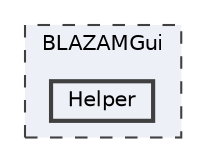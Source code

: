 digraph "BLAZAMGui/Helper"
{
 // LATEX_PDF_SIZE
  bgcolor="transparent";
  edge [fontname=Helvetica,fontsize=10,labelfontname=Helvetica,labelfontsize=10];
  node [fontname=Helvetica,fontsize=10,shape=box,height=0.2,width=0.4];
  compound=true
  subgraph clusterdir_961ba6763a03833ba237253f58fd9d75 {
    graph [ bgcolor="#edf0f7", pencolor="grey25", label="BLAZAMGui", fontname=Helvetica,fontsize=10 style="filled,dashed", URL="dir_961ba6763a03833ba237253f58fd9d75.html",tooltip=""]
  dir_77f92ca7ba8183ce415d635c42ab3201 [label="Helper", fillcolor="#edf0f7", color="grey25", style="filled,bold", URL="dir_77f92ca7ba8183ce415d635c42ab3201.html",tooltip=""];
  }
}
